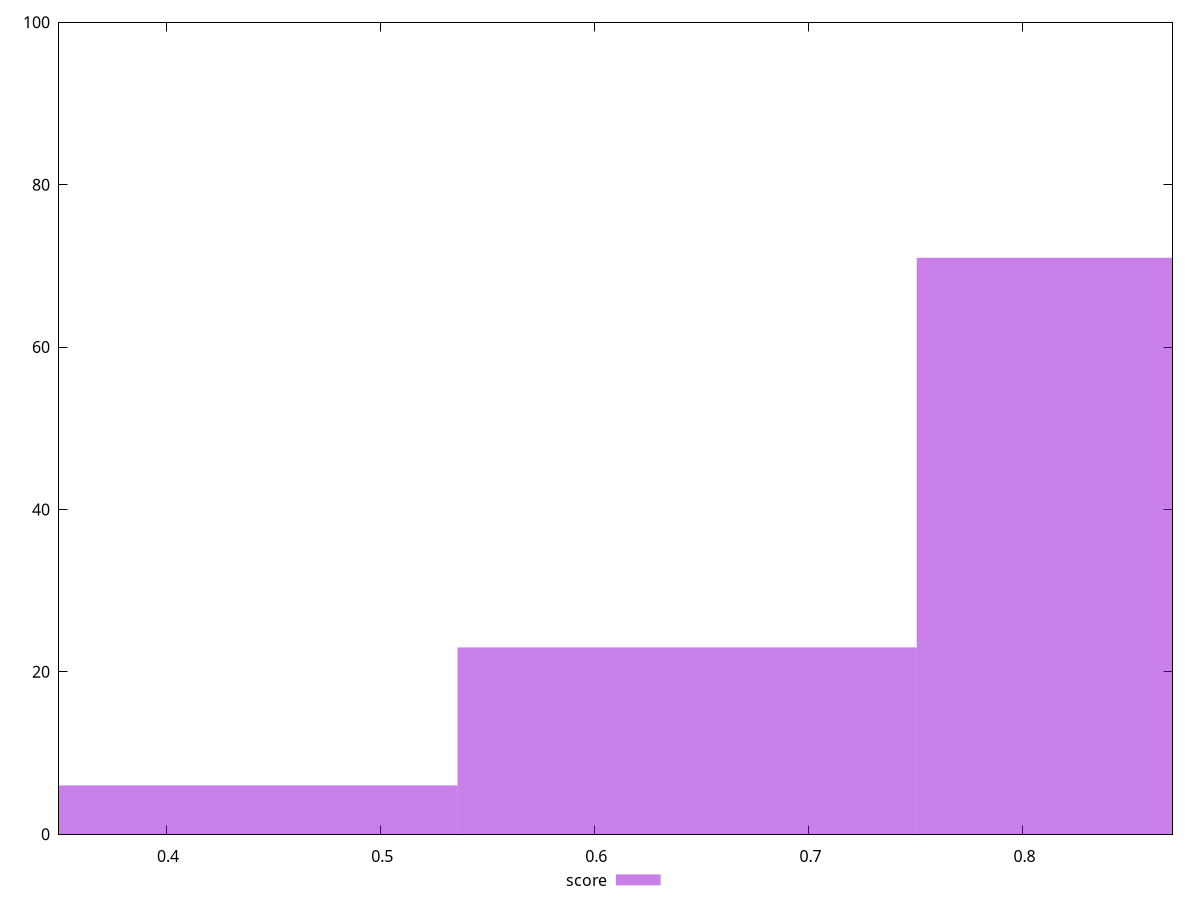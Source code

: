 reset

$score <<EOF
0.4288849715374813 6
0.8577699430749626 71
0.643327457306222 23
EOF

set key outside below
set boxwidth 0.21444248576874064
set xrange [0.35:0.87]
set yrange [0:100]
set trange [0:100]
set style fill transparent solid 0.5 noborder
set terminal svg size 640, 490 enhanced background rgb 'white'
set output "reports/report_00030_2021-02-24T20-42-31.540Z/speed-index/samples/music/score/histogram.svg"

plot $score title "score" with boxes

reset
